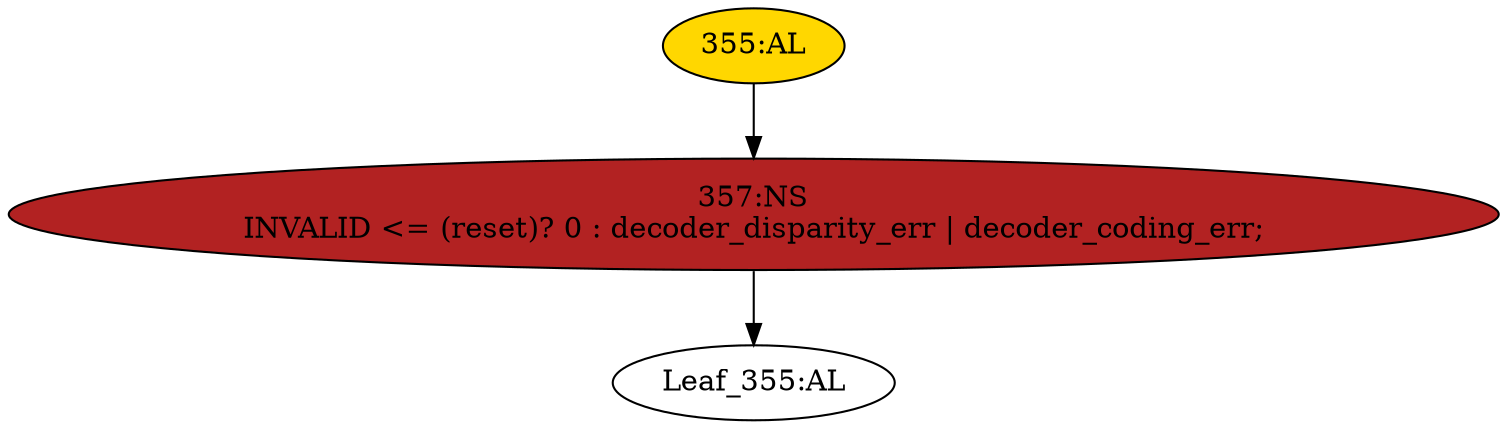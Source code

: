strict digraph "" {
	node [label="\N"];
	"357:NS"	 [ast="<pyverilog.vparser.ast.NonblockingSubstitution object at 0x7f273e5a0490>",
		fillcolor=firebrick,
		label="357:NS
INVALID <= (reset)? 0 : decoder_disparity_err | decoder_coding_err;",
		statements="[<pyverilog.vparser.ast.NonblockingSubstitution object at 0x7f273e5a0490>]",
		style=filled,
		typ=NonblockingSubstitution];
	"Leaf_355:AL"	 [def_var="['INVALID']",
		label="Leaf_355:AL"];
	"357:NS" -> "Leaf_355:AL"	 [cond="[]",
		lineno=None];
	"355:AL"	 [ast="<pyverilog.vparser.ast.Always object at 0x7f273e5a0790>",
		clk_sens=True,
		fillcolor=gold,
		label="355:AL",
		sens="['ck', 'reset']",
		statements="[]",
		style=filled,
		typ=Always,
		use_var="['reset', 'decoder_disparity_err', 'decoder_coding_err']"];
	"355:AL" -> "357:NS"	 [cond="[]",
		lineno=None];
}

